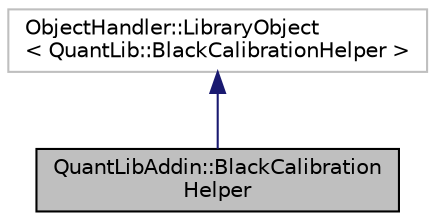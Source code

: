 digraph "QuantLibAddin::BlackCalibrationHelper"
{
  edge [fontname="Helvetica",fontsize="10",labelfontname="Helvetica",labelfontsize="10"];
  node [fontname="Helvetica",fontsize="10",shape=record];
  Node3 [label="QuantLibAddin::BlackCalibration\lHelper",height=0.2,width=0.4,color="black", fillcolor="grey75", style="filled", fontcolor="black"];
  Node4 -> Node3 [dir="back",color="midnightblue",fontsize="10",style="solid",fontname="Helvetica"];
  Node4 [label="ObjectHandler::LibraryObject\l\< QuantLib::BlackCalibrationHelper \>",height=0.2,width=0.4,color="grey75", fillcolor="white", style="filled"];
}
